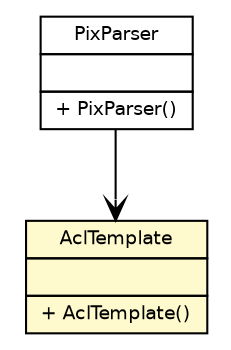 #!/usr/local/bin/dot
#
# Class diagram 
# Generated by UmlGraph version 4.6 (http://www.spinellis.gr/sw/umlgraph)
#

digraph G {
	edge [fontname="Helvetica",fontsize=10,labelfontname="Helvetica",labelfontsize=10];
	node [fontname="Helvetica",fontsize=10,shape=plaintext];
	// fr.univrennes1.cri.jtacl.equipments.cisco.pix.AclTemplate
	c10685 [label=<<table border="0" cellborder="1" cellspacing="0" cellpadding="2" port="p" bgcolor="lemonChiffon" href="./AclTemplate.html">
		<tr><td><table border="0" cellspacing="0" cellpadding="1">
			<tr><td> AclTemplate </td></tr>
		</table></td></tr>
		<tr><td><table border="0" cellspacing="0" cellpadding="1">
			<tr><td align="left">  </td></tr>
		</table></td></tr>
		<tr><td><table border="0" cellspacing="0" cellpadding="1">
			<tr><td align="left"> + AclTemplate() </td></tr>
		</table></td></tr>
		</table>>, fontname="Helvetica", fontcolor="black", fontsize=9.0];
	// fr.univrennes1.cri.jtacl.equipments.cisco.pix.PixParser
	c10686 [label=<<table border="0" cellborder="1" cellspacing="0" cellpadding="2" port="p" href="./PixParser.html">
		<tr><td><table border="0" cellspacing="0" cellpadding="1">
			<tr><td> PixParser </td></tr>
		</table></td></tr>
		<tr><td><table border="0" cellspacing="0" cellpadding="1">
			<tr><td align="left">  </td></tr>
		</table></td></tr>
		<tr><td><table border="0" cellspacing="0" cellpadding="1">
			<tr><td align="left"> + PixParser() </td></tr>
		</table></td></tr>
		</table>>, fontname="Helvetica", fontcolor="black", fontsize=9.0];
	// fr.univrennes1.cri.jtacl.equipments.cisco.pix.PixParser NAVASSOC fr.univrennes1.cri.jtacl.equipments.cisco.pix.AclTemplate
	c10686:p -> c10685:p [taillabel="", label="", headlabel="", fontname="Helvetica", fontcolor="black", fontsize=10.0, color="black", arrowhead=open];
}

